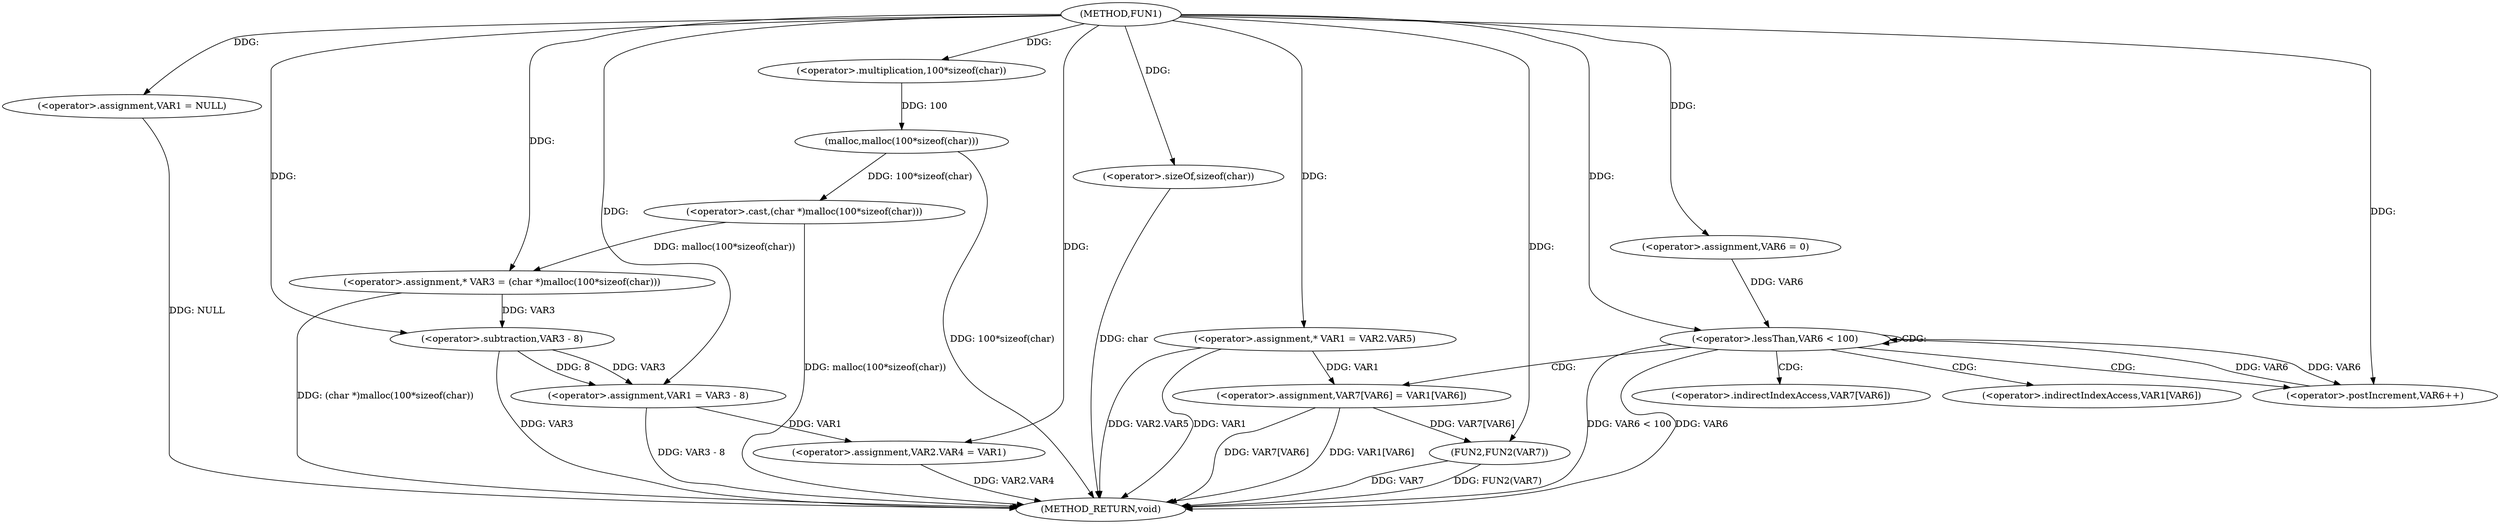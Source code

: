 digraph FUN1 {  
"1000100" [label = "(METHOD,FUN1)" ]
"1000157" [label = "(METHOD_RETURN,void)" ]
"1000104" [label = "(<operator>.assignment,VAR1 = NULL)" ]
"1000109" [label = "(<operator>.assignment,* VAR3 = (char *)malloc(100*sizeof(char)))" ]
"1000111" [label = "(<operator>.cast,(char *)malloc(100*sizeof(char)))" ]
"1000113" [label = "(malloc,malloc(100*sizeof(char)))" ]
"1000114" [label = "(<operator>.multiplication,100*sizeof(char))" ]
"1000116" [label = "(<operator>.sizeOf,sizeof(char))" ]
"1000118" [label = "(<operator>.assignment,VAR1 = VAR3 - 8)" ]
"1000120" [label = "(<operator>.subtraction,VAR3 - 8)" ]
"1000123" [label = "(<operator>.assignment,VAR2.VAR4 = VAR1)" ]
"1000130" [label = "(<operator>.assignment,* VAR1 = VAR2.VAR5)" ]
"1000139" [label = "(<operator>.assignment,VAR6 = 0)" ]
"1000142" [label = "(<operator>.lessThan,VAR6 < 100)" ]
"1000145" [label = "(<operator>.postIncrement,VAR6++)" ]
"1000148" [label = "(<operator>.assignment,VAR7[VAR6] = VAR1[VAR6])" ]
"1000155" [label = "(FUN2,FUN2(VAR7))" ]
"1000149" [label = "(<operator>.indirectIndexAccess,VAR7[VAR6])" ]
"1000152" [label = "(<operator>.indirectIndexAccess,VAR1[VAR6])" ]
  "1000116" -> "1000157"  [ label = "DDG: char"] 
  "1000142" -> "1000157"  [ label = "DDG: VAR6 < 100"] 
  "1000113" -> "1000157"  [ label = "DDG: 100*sizeof(char)"] 
  "1000148" -> "1000157"  [ label = "DDG: VAR1[VAR6]"] 
  "1000155" -> "1000157"  [ label = "DDG: FUN2(VAR7)"] 
  "1000120" -> "1000157"  [ label = "DDG: VAR3"] 
  "1000155" -> "1000157"  [ label = "DDG: VAR7"] 
  "1000130" -> "1000157"  [ label = "DDG: VAR2.VAR5"] 
  "1000148" -> "1000157"  [ label = "DDG: VAR7[VAR6]"] 
  "1000111" -> "1000157"  [ label = "DDG: malloc(100*sizeof(char))"] 
  "1000118" -> "1000157"  [ label = "DDG: VAR3 - 8"] 
  "1000142" -> "1000157"  [ label = "DDG: VAR6"] 
  "1000109" -> "1000157"  [ label = "DDG: (char *)malloc(100*sizeof(char))"] 
  "1000104" -> "1000157"  [ label = "DDG: NULL"] 
  "1000130" -> "1000157"  [ label = "DDG: VAR1"] 
  "1000123" -> "1000157"  [ label = "DDG: VAR2.VAR4"] 
  "1000100" -> "1000104"  [ label = "DDG: "] 
  "1000111" -> "1000109"  [ label = "DDG: malloc(100*sizeof(char))"] 
  "1000100" -> "1000109"  [ label = "DDG: "] 
  "1000113" -> "1000111"  [ label = "DDG: 100*sizeof(char)"] 
  "1000114" -> "1000113"  [ label = "DDG: 100"] 
  "1000100" -> "1000114"  [ label = "DDG: "] 
  "1000100" -> "1000116"  [ label = "DDG: "] 
  "1000120" -> "1000118"  [ label = "DDG: VAR3"] 
  "1000120" -> "1000118"  [ label = "DDG: 8"] 
  "1000100" -> "1000118"  [ label = "DDG: "] 
  "1000109" -> "1000120"  [ label = "DDG: VAR3"] 
  "1000100" -> "1000120"  [ label = "DDG: "] 
  "1000118" -> "1000123"  [ label = "DDG: VAR1"] 
  "1000100" -> "1000123"  [ label = "DDG: "] 
  "1000100" -> "1000130"  [ label = "DDG: "] 
  "1000100" -> "1000139"  [ label = "DDG: "] 
  "1000139" -> "1000142"  [ label = "DDG: VAR6"] 
  "1000145" -> "1000142"  [ label = "DDG: VAR6"] 
  "1000100" -> "1000142"  [ label = "DDG: "] 
  "1000142" -> "1000145"  [ label = "DDG: VAR6"] 
  "1000100" -> "1000145"  [ label = "DDG: "] 
  "1000130" -> "1000148"  [ label = "DDG: VAR1"] 
  "1000148" -> "1000155"  [ label = "DDG: VAR7[VAR6]"] 
  "1000100" -> "1000155"  [ label = "DDG: "] 
  "1000142" -> "1000142"  [ label = "CDG: "] 
  "1000142" -> "1000145"  [ label = "CDG: "] 
  "1000142" -> "1000152"  [ label = "CDG: "] 
  "1000142" -> "1000148"  [ label = "CDG: "] 
  "1000142" -> "1000149"  [ label = "CDG: "] 
}
